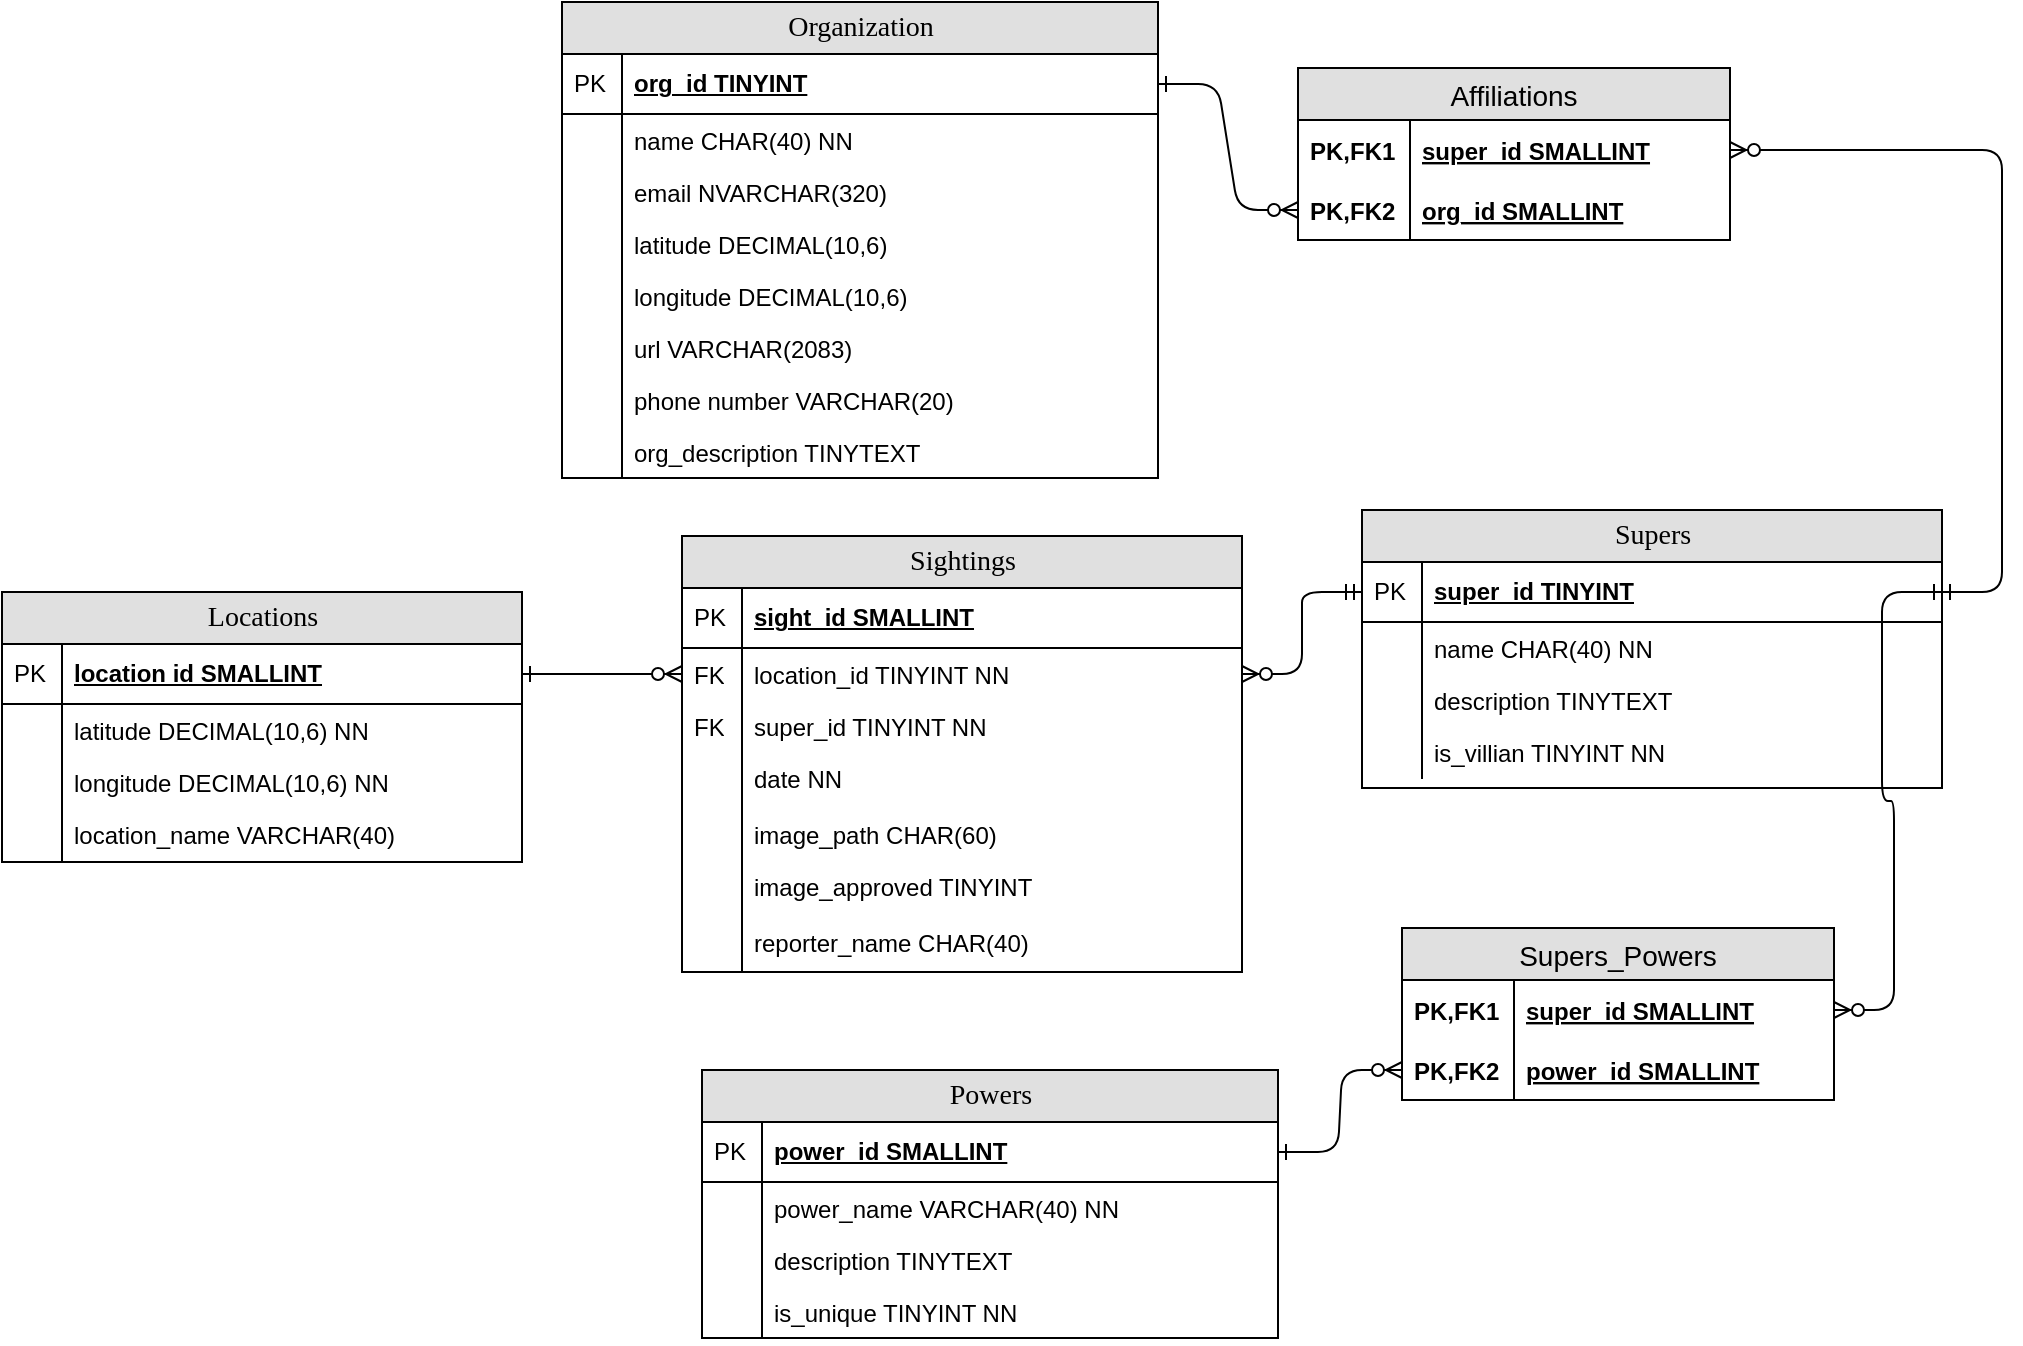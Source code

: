 <mxfile version="12.1.0" type="github" pages="1"><diagram name="Page-1" id="e56a1550-8fbb-45ad-956c-1786394a9013"><mxGraphModel dx="801" dy="427" grid="1" gridSize="10" guides="1" tooltips="1" connect="1" arrows="1" fold="1" page="1" pageScale="1" pageWidth="1100" pageHeight="850" background="#ffffff" math="0" shadow="0"><root><mxCell id="0"/><mxCell id="1" parent="0"/><mxCell id="lPYnelI1sP297a4ok-W2-129" value="Powers" style="swimlane;html=1;fontStyle=0;childLayout=stackLayout;horizontal=1;startSize=26;fillColor=#e0e0e0;horizontalStack=0;resizeParent=1;resizeLast=0;collapsible=1;marginBottom=0;swimlaneFillColor=#ffffff;align=center;rounded=0;shadow=0;comic=0;labelBackgroundColor=none;strokeColor=#000000;strokeWidth=1;fontFamily=Verdana;fontSize=14;fontColor=#000000;" parent="1" vertex="1"><mxGeometry x="380" y="561" width="288" height="134" as="geometry"/></mxCell><mxCell id="lPYnelI1sP297a4ok-W2-130" value="power_id SMALLINT" style="shape=partialRectangle;top=0;left=0;right=0;bottom=1;html=1;align=left;verticalAlign=middle;fillColor=none;spacingLeft=34;spacingRight=4;whiteSpace=wrap;overflow=hidden;rotatable=0;points=[[0,0.5],[1,0.5]];portConstraint=eastwest;dropTarget=0;fontStyle=5;" parent="lPYnelI1sP297a4ok-W2-129" vertex="1"><mxGeometry y="26" width="288" height="30" as="geometry"/></mxCell><mxCell id="lPYnelI1sP297a4ok-W2-131" value="PK" style="shape=partialRectangle;top=0;left=0;bottom=0;html=1;fillColor=none;align=left;verticalAlign=middle;spacingLeft=4;spacingRight=4;whiteSpace=wrap;overflow=hidden;rotatable=0;points=[];portConstraint=eastwest;part=1;" parent="lPYnelI1sP297a4ok-W2-130" vertex="1" connectable="0"><mxGeometry width="30" height="30" as="geometry"/></mxCell><mxCell id="lPYnelI1sP297a4ok-W2-132" value="power_name VARCHAR(40) NN" style="shape=partialRectangle;top=0;left=0;right=0;bottom=0;html=1;align=left;verticalAlign=top;fillColor=none;spacingLeft=34;spacingRight=4;whiteSpace=wrap;overflow=hidden;rotatable=0;points=[[0,0.5],[1,0.5]];portConstraint=eastwest;dropTarget=0;" parent="lPYnelI1sP297a4ok-W2-129" vertex="1"><mxGeometry y="56" width="288" height="26" as="geometry"/></mxCell><mxCell id="lPYnelI1sP297a4ok-W2-133" value="" style="shape=partialRectangle;top=0;left=0;bottom=0;html=1;fillColor=none;align=left;verticalAlign=top;spacingLeft=4;spacingRight=4;whiteSpace=wrap;overflow=hidden;rotatable=0;points=[];portConstraint=eastwest;part=1;" parent="lPYnelI1sP297a4ok-W2-132" vertex="1" connectable="0"><mxGeometry width="30" height="26" as="geometry"/></mxCell><mxCell id="lPYnelI1sP297a4ok-W2-134" value="description TINYTEXT" style="shape=partialRectangle;top=0;left=0;right=0;bottom=0;html=1;align=left;verticalAlign=top;fillColor=none;spacingLeft=34;spacingRight=4;whiteSpace=wrap;overflow=hidden;rotatable=0;points=[[0,0.5],[1,0.5]];portConstraint=eastwest;dropTarget=0;" parent="lPYnelI1sP297a4ok-W2-129" vertex="1"><mxGeometry y="82" width="288" height="26" as="geometry"/></mxCell><mxCell id="lPYnelI1sP297a4ok-W2-135" value="" style="shape=partialRectangle;top=0;left=0;bottom=0;html=1;fillColor=none;align=left;verticalAlign=top;spacingLeft=4;spacingRight=4;whiteSpace=wrap;overflow=hidden;rotatable=0;points=[];portConstraint=eastwest;part=1;" parent="lPYnelI1sP297a4ok-W2-134" vertex="1" connectable="0"><mxGeometry width="30" height="26" as="geometry"/></mxCell><mxCell id="lPYnelI1sP297a4ok-W2-145" value="is_unique TINYINT NN" style="shape=partialRectangle;top=0;left=0;right=0;bottom=0;html=1;align=left;verticalAlign=top;fillColor=none;spacingLeft=34;spacingRight=4;whiteSpace=wrap;overflow=hidden;rotatable=0;points=[[0,0.5],[1,0.5]];portConstraint=eastwest;dropTarget=0;" parent="lPYnelI1sP297a4ok-W2-129" vertex="1"><mxGeometry y="108" width="288" height="26" as="geometry"/></mxCell><mxCell id="lPYnelI1sP297a4ok-W2-146" value="" style="shape=partialRectangle;top=0;left=0;bottom=0;html=1;fillColor=none;align=left;verticalAlign=top;spacingLeft=4;spacingRight=4;whiteSpace=wrap;overflow=hidden;rotatable=0;points=[];portConstraint=eastwest;part=1;" parent="lPYnelI1sP297a4ok-W2-145" vertex="1" connectable="0"><mxGeometry width="30" height="26" as="geometry"/></mxCell><mxCell id="lPYnelI1sP297a4ok-W2-174" value="" style="edgeStyle=entityRelationEdgeStyle;fontSize=12;html=1;endArrow=ERzeroToMany;startArrow=ERone;entryX=0;entryY=0.5;entryDx=0;entryDy=0;startFill=0;" parent="1" source="lPYnelI1sP297a4ok-W2-130" target="nOPiPCUJZOPxGjUu0fA1-41" edge="1"><mxGeometry width="100" height="100" relative="1" as="geometry"><mxPoint x="740" y="1180" as="sourcePoint"/><mxPoint x="1088" y="440" as="targetPoint"/></mxGeometry></mxCell><mxCell id="lPYnelI1sP297a4ok-W2-249" value="Affiliations" style="swimlane;fontStyle=0;childLayout=stackLayout;horizontal=1;startSize=26;fillColor=#e0e0e0;horizontalStack=0;resizeParent=1;resizeParentMax=0;resizeLast=0;collapsible=1;marginBottom=0;swimlaneFillColor=#ffffff;align=center;fontSize=14;" parent="1" vertex="1"><mxGeometry x="678" y="60" width="216" height="86" as="geometry"/></mxCell><mxCell id="lPYnelI1sP297a4ok-W2-250" value="super_id SMALLINT" style="shape=partialRectangle;top=0;left=0;right=0;bottom=0;align=left;verticalAlign=middle;fillColor=none;spacingLeft=60;spacingRight=4;overflow=hidden;rotatable=0;points=[[0,0.5],[1,0.5]];portConstraint=eastwest;dropTarget=0;fontStyle=5;fontSize=12;" parent="lPYnelI1sP297a4ok-W2-249" vertex="1"><mxGeometry y="26" width="216" height="30" as="geometry"/></mxCell><mxCell id="lPYnelI1sP297a4ok-W2-251" value="PK,FK1" style="shape=partialRectangle;fontStyle=1;top=0;left=0;bottom=0;fillColor=none;align=left;verticalAlign=middle;spacingLeft=4;spacingRight=4;overflow=hidden;rotatable=0;points=[];portConstraint=eastwest;part=1;fontSize=12;" parent="lPYnelI1sP297a4ok-W2-250" vertex="1" connectable="0"><mxGeometry width="56" height="30" as="geometry"/></mxCell><mxCell id="lPYnelI1sP297a4ok-W2-252" value="org_id SMALLINT" style="shape=partialRectangle;top=0;left=0;right=0;bottom=1;align=left;verticalAlign=middle;fillColor=none;spacingLeft=60;spacingRight=4;overflow=hidden;rotatable=0;points=[[0,0.5],[1,0.5]];portConstraint=eastwest;dropTarget=0;fontStyle=5;fontSize=12;" parent="lPYnelI1sP297a4ok-W2-249" vertex="1"><mxGeometry y="56" width="216" height="30" as="geometry"/></mxCell><mxCell id="lPYnelI1sP297a4ok-W2-253" value="PK,FK2" style="shape=partialRectangle;fontStyle=1;top=0;left=0;bottom=0;fillColor=none;align=left;verticalAlign=middle;spacingLeft=4;spacingRight=4;overflow=hidden;rotatable=0;points=[];portConstraint=eastwest;part=1;fontSize=12;" parent="lPYnelI1sP297a4ok-W2-252" vertex="1" connectable="0"><mxGeometry width="56" height="30" as="geometry"/></mxCell><mxCell id="lPYnelI1sP297a4ok-W2-256" value="Locations" style="swimlane;html=1;fontStyle=0;childLayout=stackLayout;horizontal=1;startSize=26;fillColor=#e0e0e0;horizontalStack=0;resizeParent=1;resizeLast=0;collapsible=1;marginBottom=0;swimlaneFillColor=#ffffff;align=center;rounded=0;shadow=0;comic=0;labelBackgroundColor=none;strokeColor=#000000;strokeWidth=1;fontFamily=Verdana;fontSize=14;fontColor=#000000;" parent="1" vertex="1"><mxGeometry x="30" y="322" width="260" height="135" as="geometry"/></mxCell><mxCell id="lPYnelI1sP297a4ok-W2-257" value="&lt;span style=&quot;white-space: normal&quot;&gt;location id SMALLINT&lt;/span&gt;" style="shape=partialRectangle;top=0;left=0;right=0;bottom=1;html=1;align=left;verticalAlign=middle;fillColor=none;spacingLeft=34;spacingRight=4;whiteSpace=wrap;overflow=hidden;rotatable=0;points=[[0,0.5],[1,0.5]];portConstraint=eastwest;dropTarget=0;fontStyle=5;" parent="lPYnelI1sP297a4ok-W2-256" vertex="1"><mxGeometry y="26" width="260" height="30" as="geometry"/></mxCell><mxCell id="lPYnelI1sP297a4ok-W2-258" value="PK" style="shape=partialRectangle;top=0;left=0;bottom=0;html=1;fillColor=none;align=left;verticalAlign=middle;spacingLeft=4;spacingRight=4;whiteSpace=wrap;overflow=hidden;rotatable=0;points=[];portConstraint=eastwest;part=1;" parent="lPYnelI1sP297a4ok-W2-257" vertex="1" connectable="0"><mxGeometry width="30" height="30" as="geometry"/></mxCell><mxCell id="lPYnelI1sP297a4ok-W2-259" value="latitude DECIMAL(10,6) NN" style="shape=partialRectangle;top=0;left=0;right=0;bottom=0;html=1;align=left;verticalAlign=top;fillColor=none;spacingLeft=34;spacingRight=4;whiteSpace=wrap;overflow=hidden;rotatable=0;points=[[0,0.5],[1,0.5]];portConstraint=eastwest;dropTarget=0;" parent="lPYnelI1sP297a4ok-W2-256" vertex="1"><mxGeometry y="56" width="260" height="26" as="geometry"/></mxCell><mxCell id="lPYnelI1sP297a4ok-W2-260" value="" style="shape=partialRectangle;top=0;left=0;bottom=0;html=1;fillColor=none;align=left;verticalAlign=top;spacingLeft=4;spacingRight=4;whiteSpace=wrap;overflow=hidden;rotatable=0;points=[];portConstraint=eastwest;part=1;" parent="lPYnelI1sP297a4ok-W2-259" vertex="1" connectable="0"><mxGeometry width="30" height="26" as="geometry"/></mxCell><mxCell id="nOPiPCUJZOPxGjUu0fA1-1" value="longitude DECIMAL(10,6) NN" style="shape=partialRectangle;top=0;left=0;right=0;bottom=0;html=1;align=left;verticalAlign=top;fillColor=none;spacingLeft=34;spacingRight=4;whiteSpace=wrap;overflow=hidden;rotatable=0;points=[[0,0.5],[1,0.5]];portConstraint=eastwest;dropTarget=0;" parent="lPYnelI1sP297a4ok-W2-256" vertex="1"><mxGeometry y="82" width="260" height="26" as="geometry"/></mxCell><mxCell id="nOPiPCUJZOPxGjUu0fA1-2" value="" style="shape=partialRectangle;top=0;left=0;bottom=0;html=1;fillColor=none;align=left;verticalAlign=top;spacingLeft=4;spacingRight=4;whiteSpace=wrap;overflow=hidden;rotatable=0;points=[];portConstraint=eastwest;part=1;" parent="nOPiPCUJZOPxGjUu0fA1-1" vertex="1" connectable="0"><mxGeometry width="30" height="26" as="geometry"/></mxCell><mxCell id="nOPiPCUJZOPxGjUu0fA1-3" value="location_name VARCHAR(40)" style="shape=partialRectangle;top=0;left=0;right=0;bottom=0;html=1;align=left;verticalAlign=top;fillColor=none;spacingLeft=34;spacingRight=4;whiteSpace=wrap;overflow=hidden;rotatable=0;points=[[0,0.5],[1,0.5]];portConstraint=eastwest;dropTarget=0;" parent="lPYnelI1sP297a4ok-W2-256" vertex="1"><mxGeometry y="108" width="260" height="26" as="geometry"/></mxCell><mxCell id="nOPiPCUJZOPxGjUu0fA1-4" value="" style="shape=partialRectangle;top=0;left=0;bottom=0;html=1;fillColor=none;align=left;verticalAlign=top;spacingLeft=4;spacingRight=4;whiteSpace=wrap;overflow=hidden;rotatable=0;points=[];portConstraint=eastwest;part=1;" parent="nOPiPCUJZOPxGjUu0fA1-3" vertex="1" connectable="0"><mxGeometry width="30" height="26" as="geometry"/></mxCell><mxCell id="lPYnelI1sP297a4ok-W2-271" value="" style="edgeStyle=entityRelationEdgeStyle;fontSize=12;html=1;endArrow=ERmandOne;startArrow=ERzeroToMany;exitX=1;exitY=0.5;exitDx=0;exitDy=0;entryX=0;entryY=0.5;entryDx=0;entryDy=0;endFill=0;startFill=1;" parent="1" source="nOPiPCUJZOPxGjUu0fA1-12" target="nOPiPCUJZOPxGjUu0fA1-24" edge="1"><mxGeometry width="100" height="100" relative="1" as="geometry"><mxPoint x="820" y="270" as="sourcePoint"/><mxPoint x="870" y="340" as="targetPoint"/></mxGeometry></mxCell><mxCell id="lPYnelI1sP297a4ok-W2-272" value="" style="edgeStyle=entityRelationEdgeStyle;fontSize=12;html=1;endArrow=ERzeroToMany;startArrow=ERone;exitX=1;exitY=0.5;exitDx=0;exitDy=0;entryX=0;entryY=0.5;entryDx=0;entryDy=0;startFill=0;" parent="1" source="lPYnelI1sP297a4ok-W2-257" target="nOPiPCUJZOPxGjUu0fA1-12" edge="1"><mxGeometry width="100" height="100" relative="1" as="geometry"><mxPoint x="272.222" y="582" as="sourcePoint"/><mxPoint x="372.222" y="482" as="targetPoint"/></mxGeometry></mxCell><mxCell id="nOPiPCUJZOPxGjUu0fA1-9" value="Sightings" style="swimlane;html=1;fontStyle=0;childLayout=stackLayout;horizontal=1;startSize=26;fillColor=#e0e0e0;horizontalStack=0;resizeParent=1;resizeLast=0;collapsible=1;marginBottom=0;swimlaneFillColor=#ffffff;align=center;rounded=0;shadow=0;comic=0;labelBackgroundColor=none;strokeColor=#000000;strokeWidth=1;fontFamily=Verdana;fontSize=14;fontColor=#000000;" parent="1" vertex="1"><mxGeometry x="370" y="294" width="280" height="218" as="geometry"/></mxCell><mxCell id="nOPiPCUJZOPxGjUu0fA1-10" value="&lt;span style=&quot;white-space: normal&quot;&gt;sight_id SMALLINT&lt;/span&gt;" style="shape=partialRectangle;top=0;left=0;right=0;bottom=1;html=1;align=left;verticalAlign=middle;fillColor=none;spacingLeft=34;spacingRight=4;whiteSpace=wrap;overflow=hidden;rotatable=0;points=[[0,0.5],[1,0.5]];portConstraint=eastwest;dropTarget=0;fontStyle=5;" parent="nOPiPCUJZOPxGjUu0fA1-9" vertex="1"><mxGeometry y="26" width="280" height="30" as="geometry"/></mxCell><mxCell id="nOPiPCUJZOPxGjUu0fA1-11" value="PK" style="shape=partialRectangle;top=0;left=0;bottom=0;html=1;fillColor=none;align=left;verticalAlign=middle;spacingLeft=4;spacingRight=4;whiteSpace=wrap;overflow=hidden;rotatable=0;points=[];portConstraint=eastwest;part=1;" parent="nOPiPCUJZOPxGjUu0fA1-10" vertex="1" connectable="0"><mxGeometry width="30" height="30" as="geometry"/></mxCell><mxCell id="nOPiPCUJZOPxGjUu0fA1-12" value="location_id TINYINT NN" style="shape=partialRectangle;top=0;left=0;right=0;bottom=0;html=1;align=left;verticalAlign=top;fillColor=none;spacingLeft=34;spacingRight=4;whiteSpace=wrap;overflow=hidden;rotatable=0;points=[[0,0.5],[1,0.5]];portConstraint=eastwest;dropTarget=0;" parent="nOPiPCUJZOPxGjUu0fA1-9" vertex="1"><mxGeometry y="56" width="280" height="26" as="geometry"/></mxCell><mxCell id="nOPiPCUJZOPxGjUu0fA1-13" value="FK" style="shape=partialRectangle;top=0;left=0;bottom=0;html=1;fillColor=none;align=left;verticalAlign=top;spacingLeft=4;spacingRight=4;whiteSpace=wrap;overflow=hidden;rotatable=0;points=[];portConstraint=eastwest;part=1;" parent="nOPiPCUJZOPxGjUu0fA1-12" vertex="1" connectable="0"><mxGeometry width="30" height="26" as="geometry"/></mxCell><mxCell id="nOPiPCUJZOPxGjUu0fA1-19" value="super_id TINYINT NN" style="shape=partialRectangle;top=0;left=0;right=0;bottom=0;html=1;align=left;verticalAlign=top;fillColor=none;spacingLeft=34;spacingRight=4;whiteSpace=wrap;overflow=hidden;rotatable=0;points=[[0,0.5],[1,0.5]];portConstraint=eastwest;dropTarget=0;" parent="nOPiPCUJZOPxGjUu0fA1-9" vertex="1"><mxGeometry y="82" width="280" height="26" as="geometry"/></mxCell><mxCell id="nOPiPCUJZOPxGjUu0fA1-20" value="FK" style="shape=partialRectangle;top=0;left=0;bottom=0;html=1;fillColor=none;align=left;verticalAlign=top;spacingLeft=4;spacingRight=4;whiteSpace=wrap;overflow=hidden;rotatable=0;points=[];portConstraint=eastwest;part=1;" parent="nOPiPCUJZOPxGjUu0fA1-19" vertex="1" connectable="0"><mxGeometry width="30" height="26" as="geometry"/></mxCell><mxCell id="nOPiPCUJZOPxGjUu0fA1-16" value="date NN" style="shape=partialRectangle;top=0;left=0;right=0;bottom=0;html=1;align=left;verticalAlign=top;fillColor=none;spacingLeft=34;spacingRight=4;whiteSpace=wrap;overflow=hidden;rotatable=0;points=[[0,0.5],[1,0.5]];portConstraint=eastwest;dropTarget=0;" parent="nOPiPCUJZOPxGjUu0fA1-9" vertex="1"><mxGeometry y="108" width="280" height="28" as="geometry"/></mxCell><mxCell id="nOPiPCUJZOPxGjUu0fA1-17" value="" style="shape=partialRectangle;top=0;left=0;bottom=0;html=1;fillColor=none;align=left;verticalAlign=top;spacingLeft=4;spacingRight=4;whiteSpace=wrap;overflow=hidden;rotatable=0;points=[];portConstraint=eastwest;part=1;" parent="nOPiPCUJZOPxGjUu0fA1-16" vertex="1" connectable="0"><mxGeometry width="30" height="28" as="geometry"/></mxCell><mxCell id="RKWRZAn78_ZvHyPipcon-1" value="image_path CHAR(60)" style="shape=partialRectangle;top=0;left=0;right=0;bottom=0;html=1;align=left;verticalAlign=top;fillColor=none;spacingLeft=34;spacingRight=4;whiteSpace=wrap;overflow=hidden;rotatable=0;points=[[0,0.5],[1,0.5]];portConstraint=eastwest;dropTarget=0;" vertex="1" parent="nOPiPCUJZOPxGjUu0fA1-9"><mxGeometry y="136" width="280" height="26" as="geometry"/></mxCell><mxCell id="RKWRZAn78_ZvHyPipcon-2" value="" style="shape=partialRectangle;top=0;left=0;bottom=0;html=1;fillColor=none;align=left;verticalAlign=top;spacingLeft=4;spacingRight=4;whiteSpace=wrap;overflow=hidden;rotatable=0;points=[];portConstraint=eastwest;part=1;" vertex="1" connectable="0" parent="RKWRZAn78_ZvHyPipcon-1"><mxGeometry width="30" height="26" as="geometry"/></mxCell><mxCell id="RKWRZAn78_ZvHyPipcon-3" value="image_approved TINYINT&amp;nbsp;" style="shape=partialRectangle;top=0;left=0;right=0;bottom=0;html=1;align=left;verticalAlign=top;fillColor=none;spacingLeft=34;spacingRight=4;whiteSpace=wrap;overflow=hidden;rotatable=0;points=[[0,0.5],[1,0.5]];portConstraint=eastwest;dropTarget=0;" vertex="1" parent="nOPiPCUJZOPxGjUu0fA1-9"><mxGeometry y="162" width="280" height="28" as="geometry"/></mxCell><mxCell id="RKWRZAn78_ZvHyPipcon-4" value="" style="shape=partialRectangle;top=0;left=0;bottom=0;html=1;fillColor=none;align=left;verticalAlign=top;spacingLeft=4;spacingRight=4;whiteSpace=wrap;overflow=hidden;rotatable=0;points=[];portConstraint=eastwest;part=1;" vertex="1" connectable="0" parent="RKWRZAn78_ZvHyPipcon-3"><mxGeometry width="30" height="28" as="geometry"/></mxCell><mxCell id="RKWRZAn78_ZvHyPipcon-5" value="reporter_name CHAR(40)" style="shape=partialRectangle;top=0;left=0;right=0;bottom=0;html=1;align=left;verticalAlign=top;fillColor=none;spacingLeft=34;spacingRight=4;whiteSpace=wrap;overflow=hidden;rotatable=0;points=[[0,0.5],[1,0.5]];portConstraint=eastwest;dropTarget=0;" vertex="1" parent="nOPiPCUJZOPxGjUu0fA1-9"><mxGeometry y="190" width="280" height="28" as="geometry"/></mxCell><mxCell id="RKWRZAn78_ZvHyPipcon-6" value="" style="shape=partialRectangle;top=0;left=0;bottom=0;html=1;fillColor=none;align=left;verticalAlign=top;spacingLeft=4;spacingRight=4;whiteSpace=wrap;overflow=hidden;rotatable=0;points=[];portConstraint=eastwest;part=1;" vertex="1" connectable="0" parent="RKWRZAn78_ZvHyPipcon-5"><mxGeometry width="30" height="28" as="geometry"/></mxCell><mxCell id="nOPiPCUJZOPxGjUu0fA1-23" value="Supers" style="swimlane;html=1;fontStyle=0;childLayout=stackLayout;horizontal=1;startSize=26;fillColor=#e0e0e0;horizontalStack=0;resizeParent=1;resizeLast=0;collapsible=1;marginBottom=0;swimlaneFillColor=#ffffff;align=center;rounded=0;shadow=0;comic=0;labelBackgroundColor=none;strokeColor=#000000;strokeWidth=1;fontFamily=Verdana;fontSize=14;fontColor=#000000;" parent="1" vertex="1"><mxGeometry x="710" y="281" width="290" height="139" as="geometry"/></mxCell><mxCell id="nOPiPCUJZOPxGjUu0fA1-24" value="super_id TINYINT" style="shape=partialRectangle;top=0;left=0;right=0;bottom=1;html=1;align=left;verticalAlign=middle;fillColor=none;spacingLeft=34;spacingRight=4;whiteSpace=wrap;overflow=hidden;rotatable=0;points=[[0,0.5],[1,0.5]];portConstraint=eastwest;dropTarget=0;fontStyle=5;" parent="nOPiPCUJZOPxGjUu0fA1-23" vertex="1"><mxGeometry y="26" width="290" height="30" as="geometry"/></mxCell><mxCell id="nOPiPCUJZOPxGjUu0fA1-25" value="PK" style="shape=partialRectangle;top=0;left=0;bottom=0;html=1;fillColor=none;align=left;verticalAlign=middle;spacingLeft=4;spacingRight=4;whiteSpace=wrap;overflow=hidden;rotatable=0;points=[];portConstraint=eastwest;part=1;" parent="nOPiPCUJZOPxGjUu0fA1-24" vertex="1" connectable="0"><mxGeometry width="30" height="30" as="geometry"/></mxCell><mxCell id="nOPiPCUJZOPxGjUu0fA1-26" value="name CHAR(40) NN" style="shape=partialRectangle;top=0;left=0;right=0;bottom=0;html=1;align=left;verticalAlign=top;fillColor=none;spacingLeft=34;spacingRight=4;whiteSpace=wrap;overflow=hidden;rotatable=0;points=[[0,0.5],[1,0.5]];portConstraint=eastwest;dropTarget=0;" parent="nOPiPCUJZOPxGjUu0fA1-23" vertex="1"><mxGeometry y="56" width="290" height="26" as="geometry"/></mxCell><mxCell id="nOPiPCUJZOPxGjUu0fA1-27" value="" style="shape=partialRectangle;top=0;left=0;bottom=0;html=1;fillColor=none;align=left;verticalAlign=top;spacingLeft=4;spacingRight=4;whiteSpace=wrap;overflow=hidden;rotatable=0;points=[];portConstraint=eastwest;part=1;" parent="nOPiPCUJZOPxGjUu0fA1-26" vertex="1" connectable="0"><mxGeometry width="30" height="26" as="geometry"/></mxCell><mxCell id="nOPiPCUJZOPxGjUu0fA1-32" value="description TINYTEXT&amp;nbsp;" style="shape=partialRectangle;top=0;left=0;right=0;bottom=0;html=1;align=left;verticalAlign=top;fillColor=none;spacingLeft=34;spacingRight=4;whiteSpace=wrap;overflow=hidden;rotatable=0;points=[[0,0.5],[1,0.5]];portConstraint=eastwest;dropTarget=0;" parent="nOPiPCUJZOPxGjUu0fA1-23" vertex="1"><mxGeometry y="82" width="290" height="26" as="geometry"/></mxCell><mxCell id="nOPiPCUJZOPxGjUu0fA1-33" value="" style="shape=partialRectangle;top=0;left=0;bottom=0;html=1;fillColor=none;align=left;verticalAlign=top;spacingLeft=4;spacingRight=4;whiteSpace=wrap;overflow=hidden;rotatable=0;points=[];portConstraint=eastwest;part=1;" parent="nOPiPCUJZOPxGjUu0fA1-32" vertex="1" connectable="0"><mxGeometry width="30" height="26" as="geometry"/></mxCell><mxCell id="nOPiPCUJZOPxGjUu0fA1-34" value="is_villian TINYINT NN" style="shape=partialRectangle;top=0;left=0;right=0;bottom=0;html=1;align=left;verticalAlign=top;fillColor=none;spacingLeft=34;spacingRight=4;whiteSpace=wrap;overflow=hidden;rotatable=0;points=[[0,0.5],[1,0.5]];portConstraint=eastwest;dropTarget=0;" parent="nOPiPCUJZOPxGjUu0fA1-23" vertex="1"><mxGeometry y="108" width="290" height="26" as="geometry"/></mxCell><mxCell id="nOPiPCUJZOPxGjUu0fA1-35" value="" style="shape=partialRectangle;top=0;left=0;bottom=0;html=1;fillColor=none;align=left;verticalAlign=top;spacingLeft=4;spacingRight=4;whiteSpace=wrap;overflow=hidden;rotatable=0;points=[];portConstraint=eastwest;part=1;" parent="nOPiPCUJZOPxGjUu0fA1-34" vertex="1" connectable="0"><mxGeometry width="30" height="26" as="geometry"/></mxCell><mxCell id="nOPiPCUJZOPxGjUu0fA1-38" value="Supers_Powers" style="swimlane;fontStyle=0;childLayout=stackLayout;horizontal=1;startSize=26;fillColor=#e0e0e0;horizontalStack=0;resizeParent=1;resizeParentMax=0;resizeLast=0;collapsible=1;marginBottom=0;swimlaneFillColor=#ffffff;align=center;fontSize=14;" parent="1" vertex="1"><mxGeometry x="730" y="490" width="216" height="86" as="geometry"/></mxCell><mxCell id="nOPiPCUJZOPxGjUu0fA1-39" value="super_id SMALLINT" style="shape=partialRectangle;top=0;left=0;right=0;bottom=0;align=left;verticalAlign=middle;fillColor=none;spacingLeft=60;spacingRight=4;overflow=hidden;rotatable=0;points=[[0,0.5],[1,0.5]];portConstraint=eastwest;dropTarget=0;fontStyle=5;fontSize=12;" parent="nOPiPCUJZOPxGjUu0fA1-38" vertex="1"><mxGeometry y="26" width="216" height="30" as="geometry"/></mxCell><mxCell id="nOPiPCUJZOPxGjUu0fA1-40" value="PK,FK1" style="shape=partialRectangle;fontStyle=1;top=0;left=0;bottom=0;fillColor=none;align=left;verticalAlign=middle;spacingLeft=4;spacingRight=4;overflow=hidden;rotatable=0;points=[];portConstraint=eastwest;part=1;fontSize=12;" parent="nOPiPCUJZOPxGjUu0fA1-39" vertex="1" connectable="0"><mxGeometry width="56" height="30" as="geometry"/></mxCell><mxCell id="nOPiPCUJZOPxGjUu0fA1-41" value="power_id SMALLINT" style="shape=partialRectangle;top=0;left=0;right=0;bottom=1;align=left;verticalAlign=middle;fillColor=none;spacingLeft=60;spacingRight=4;overflow=hidden;rotatable=0;points=[[0,0.5],[1,0.5]];portConstraint=eastwest;dropTarget=0;fontStyle=5;fontSize=12;" parent="nOPiPCUJZOPxGjUu0fA1-38" vertex="1"><mxGeometry y="56" width="216" height="30" as="geometry"/></mxCell><mxCell id="nOPiPCUJZOPxGjUu0fA1-42" value="PK,FK2" style="shape=partialRectangle;fontStyle=1;top=0;left=0;bottom=0;fillColor=none;align=left;verticalAlign=middle;spacingLeft=4;spacingRight=4;overflow=hidden;rotatable=0;points=[];portConstraint=eastwest;part=1;fontSize=12;" parent="nOPiPCUJZOPxGjUu0fA1-41" vertex="1" connectable="0"><mxGeometry width="56" height="30" as="geometry"/></mxCell><mxCell id="nOPiPCUJZOPxGjUu0fA1-43" value="" style="edgeStyle=entityRelationEdgeStyle;fontSize=12;html=1;endArrow=ERzeroToMany;startArrow=ERone;exitX=1;exitY=0.5;exitDx=0;exitDy=0;startFill=0;" parent="1" source="nOPiPCUJZOPxGjUu0fA1-24" target="nOPiPCUJZOPxGjUu0fA1-39" edge="1"><mxGeometry width="100" height="100" relative="1" as="geometry"><mxPoint x="1094" y="742" as="sourcePoint"/><mxPoint x="1080" y="390" as="targetPoint"/></mxGeometry></mxCell><mxCell id="nOPiPCUJZOPxGjUu0fA1-47" value="" style="edgeStyle=entityRelationEdgeStyle;fontSize=12;html=1;endArrow=ERzeroToMany;startArrow=ERone;startFill=0;" parent="1" source="nOPiPCUJZOPxGjUu0fA1-24" target="lPYnelI1sP297a4ok-W2-250" edge="1"><mxGeometry width="100" height="100" relative="1" as="geometry"><mxPoint x="1019.571" y="281.714" as="sourcePoint"/><mxPoint x="970" y="490" as="targetPoint"/></mxGeometry></mxCell><mxCell id="nOPiPCUJZOPxGjUu0fA1-48" value="Organization" style="swimlane;html=1;fontStyle=0;childLayout=stackLayout;horizontal=1;startSize=26;fillColor=#e0e0e0;horizontalStack=0;resizeParent=1;resizeLast=0;collapsible=1;marginBottom=0;swimlaneFillColor=#ffffff;align=center;rounded=0;shadow=0;comic=0;labelBackgroundColor=none;strokeColor=#000000;strokeWidth=1;fontFamily=Verdana;fontSize=14;fontColor=#000000;" parent="1" vertex="1"><mxGeometry x="310" y="27" width="298" height="238" as="geometry"/></mxCell><mxCell id="nOPiPCUJZOPxGjUu0fA1-49" value="org_id TINYINT" style="shape=partialRectangle;top=0;left=0;right=0;bottom=1;html=1;align=left;verticalAlign=middle;fillColor=none;spacingLeft=34;spacingRight=4;whiteSpace=wrap;overflow=hidden;rotatable=0;points=[[0,0.5],[1,0.5]];portConstraint=eastwest;dropTarget=0;fontStyle=5;" parent="nOPiPCUJZOPxGjUu0fA1-48" vertex="1"><mxGeometry y="26" width="298" height="30" as="geometry"/></mxCell><mxCell id="nOPiPCUJZOPxGjUu0fA1-50" value="PK" style="shape=partialRectangle;top=0;left=0;bottom=0;html=1;fillColor=none;align=left;verticalAlign=middle;spacingLeft=4;spacingRight=4;whiteSpace=wrap;overflow=hidden;rotatable=0;points=[];portConstraint=eastwest;part=1;" parent="nOPiPCUJZOPxGjUu0fA1-49" vertex="1" connectable="0"><mxGeometry width="30" height="30" as="geometry"/></mxCell><mxCell id="nOPiPCUJZOPxGjUu0fA1-51" value="name CHAR(40) NN" style="shape=partialRectangle;top=0;left=0;right=0;bottom=0;html=1;align=left;verticalAlign=top;fillColor=none;spacingLeft=34;spacingRight=4;whiteSpace=wrap;overflow=hidden;rotatable=0;points=[[0,0.5],[1,0.5]];portConstraint=eastwest;dropTarget=0;" parent="nOPiPCUJZOPxGjUu0fA1-48" vertex="1"><mxGeometry y="56" width="298" height="26" as="geometry"/></mxCell><mxCell id="nOPiPCUJZOPxGjUu0fA1-52" value="" style="shape=partialRectangle;top=0;left=0;bottom=0;html=1;fillColor=none;align=left;verticalAlign=top;spacingLeft=4;spacingRight=4;whiteSpace=wrap;overflow=hidden;rotatable=0;points=[];portConstraint=eastwest;part=1;" parent="nOPiPCUJZOPxGjUu0fA1-51" vertex="1" connectable="0"><mxGeometry width="30" height="26" as="geometry"/></mxCell><mxCell id="nOPiPCUJZOPxGjUu0fA1-53" value="email NVARCHAR(320)" style="shape=partialRectangle;top=0;left=0;right=0;bottom=0;html=1;align=left;verticalAlign=top;fillColor=none;spacingLeft=34;spacingRight=4;whiteSpace=wrap;overflow=hidden;rotatable=0;points=[[0,0.5],[1,0.5]];portConstraint=eastwest;dropTarget=0;" parent="nOPiPCUJZOPxGjUu0fA1-48" vertex="1"><mxGeometry y="82" width="298" height="26" as="geometry"/></mxCell><mxCell id="nOPiPCUJZOPxGjUu0fA1-54" value="" style="shape=partialRectangle;top=0;left=0;bottom=0;html=1;fillColor=none;align=left;verticalAlign=top;spacingLeft=4;spacingRight=4;whiteSpace=wrap;overflow=hidden;rotatable=0;points=[];portConstraint=eastwest;part=1;" parent="nOPiPCUJZOPxGjUu0fA1-53" vertex="1" connectable="0"><mxGeometry width="30" height="26" as="geometry"/></mxCell><mxCell id="nOPiPCUJZOPxGjUu0fA1-59" value="latitude DECIMAL(10,6)" style="shape=partialRectangle;top=0;left=0;right=0;bottom=0;html=1;align=left;verticalAlign=top;fillColor=none;spacingLeft=34;spacingRight=4;whiteSpace=wrap;overflow=hidden;rotatable=0;points=[[0,0.5],[1,0.5]];portConstraint=eastwest;dropTarget=0;" parent="nOPiPCUJZOPxGjUu0fA1-48" vertex="1"><mxGeometry y="108" width="298" height="26" as="geometry"/></mxCell><mxCell id="nOPiPCUJZOPxGjUu0fA1-60" value="" style="shape=partialRectangle;top=0;left=0;bottom=0;html=1;fillColor=none;align=left;verticalAlign=top;spacingLeft=4;spacingRight=4;whiteSpace=wrap;overflow=hidden;rotatable=0;points=[];portConstraint=eastwest;part=1;" parent="nOPiPCUJZOPxGjUu0fA1-59" vertex="1" connectable="0"><mxGeometry width="30" height="26" as="geometry"/></mxCell><mxCell id="nOPiPCUJZOPxGjUu0fA1-61" value="longitude DECIMAL(10,6)" style="shape=partialRectangle;top=0;left=0;right=0;bottom=0;html=1;align=left;verticalAlign=top;fillColor=none;spacingLeft=34;spacingRight=4;whiteSpace=wrap;overflow=hidden;rotatable=0;points=[[0,0.5],[1,0.5]];portConstraint=eastwest;dropTarget=0;" parent="nOPiPCUJZOPxGjUu0fA1-48" vertex="1"><mxGeometry y="134" width="298" height="26" as="geometry"/></mxCell><mxCell id="nOPiPCUJZOPxGjUu0fA1-62" value="" style="shape=partialRectangle;top=0;left=0;bottom=0;html=1;fillColor=none;align=left;verticalAlign=top;spacingLeft=4;spacingRight=4;whiteSpace=wrap;overflow=hidden;rotatable=0;points=[];portConstraint=eastwest;part=1;" parent="nOPiPCUJZOPxGjUu0fA1-61" vertex="1" connectable="0"><mxGeometry width="30" height="26" as="geometry"/></mxCell><mxCell id="nOPiPCUJZOPxGjUu0fA1-55" value="url VARCHAR(2083)" style="shape=partialRectangle;top=0;left=0;right=0;bottom=0;html=1;align=left;verticalAlign=top;fillColor=none;spacingLeft=34;spacingRight=4;whiteSpace=wrap;overflow=hidden;rotatable=0;points=[[0,0.5],[1,0.5]];portConstraint=eastwest;dropTarget=0;" parent="nOPiPCUJZOPxGjUu0fA1-48" vertex="1"><mxGeometry y="160" width="298" height="26" as="geometry"/></mxCell><mxCell id="nOPiPCUJZOPxGjUu0fA1-56" value="" style="shape=partialRectangle;top=0;left=0;bottom=0;html=1;fillColor=none;align=left;verticalAlign=top;spacingLeft=4;spacingRight=4;whiteSpace=wrap;overflow=hidden;rotatable=0;points=[];portConstraint=eastwest;part=1;" parent="nOPiPCUJZOPxGjUu0fA1-55" vertex="1" connectable="0"><mxGeometry width="30" height="26" as="geometry"/></mxCell><mxCell id="nOPiPCUJZOPxGjUu0fA1-57" value="phone number VARCHAR(20)&amp;nbsp;" style="shape=partialRectangle;top=0;left=0;right=0;bottom=0;html=1;align=left;verticalAlign=top;fillColor=none;spacingLeft=34;spacingRight=4;whiteSpace=wrap;overflow=hidden;rotatable=0;points=[[0,0.5],[1,0.5]];portConstraint=eastwest;dropTarget=0;" parent="nOPiPCUJZOPxGjUu0fA1-48" vertex="1"><mxGeometry y="186" width="298" height="26" as="geometry"/></mxCell><mxCell id="nOPiPCUJZOPxGjUu0fA1-58" value="" style="shape=partialRectangle;top=0;left=0;bottom=0;html=1;fillColor=none;align=left;verticalAlign=top;spacingLeft=4;spacingRight=4;whiteSpace=wrap;overflow=hidden;rotatable=0;points=[];portConstraint=eastwest;part=1;" parent="nOPiPCUJZOPxGjUu0fA1-57" vertex="1" connectable="0"><mxGeometry width="30" height="26" as="geometry"/></mxCell><mxCell id="nOPiPCUJZOPxGjUu0fA1-63" value="org_description TINYTEXT" style="shape=partialRectangle;top=0;left=0;right=0;bottom=0;html=1;align=left;verticalAlign=top;fillColor=none;spacingLeft=34;spacingRight=4;whiteSpace=wrap;overflow=hidden;rotatable=0;points=[[0,0.5],[1,0.5]];portConstraint=eastwest;dropTarget=0;" parent="nOPiPCUJZOPxGjUu0fA1-48" vertex="1"><mxGeometry y="212" width="298" height="26" as="geometry"/></mxCell><mxCell id="nOPiPCUJZOPxGjUu0fA1-64" value="" style="shape=partialRectangle;top=0;left=0;bottom=0;html=1;fillColor=none;align=left;verticalAlign=top;spacingLeft=4;spacingRight=4;whiteSpace=wrap;overflow=hidden;rotatable=0;points=[];portConstraint=eastwest;part=1;" parent="nOPiPCUJZOPxGjUu0fA1-63" vertex="1" connectable="0"><mxGeometry width="30" height="26" as="geometry"/></mxCell><mxCell id="nOPiPCUJZOPxGjUu0fA1-66" value="" style="edgeStyle=entityRelationEdgeStyle;fontSize=12;html=1;endArrow=ERzeroToMany;startArrow=ERone;exitX=1;exitY=0.5;exitDx=0;exitDy=0;entryX=0;entryY=0.5;entryDx=0;entryDy=0;startFill=0;" parent="1" source="nOPiPCUJZOPxGjUu0fA1-49" target="lPYnelI1sP297a4ok-W2-252" edge="1"><mxGeometry width="100" height="100" relative="1" as="geometry"><mxPoint x="669.857" y="211.429" as="sourcePoint"/><mxPoint x="749.857" y="211.429" as="targetPoint"/></mxGeometry></mxCell></root></mxGraphModel></diagram></mxfile>